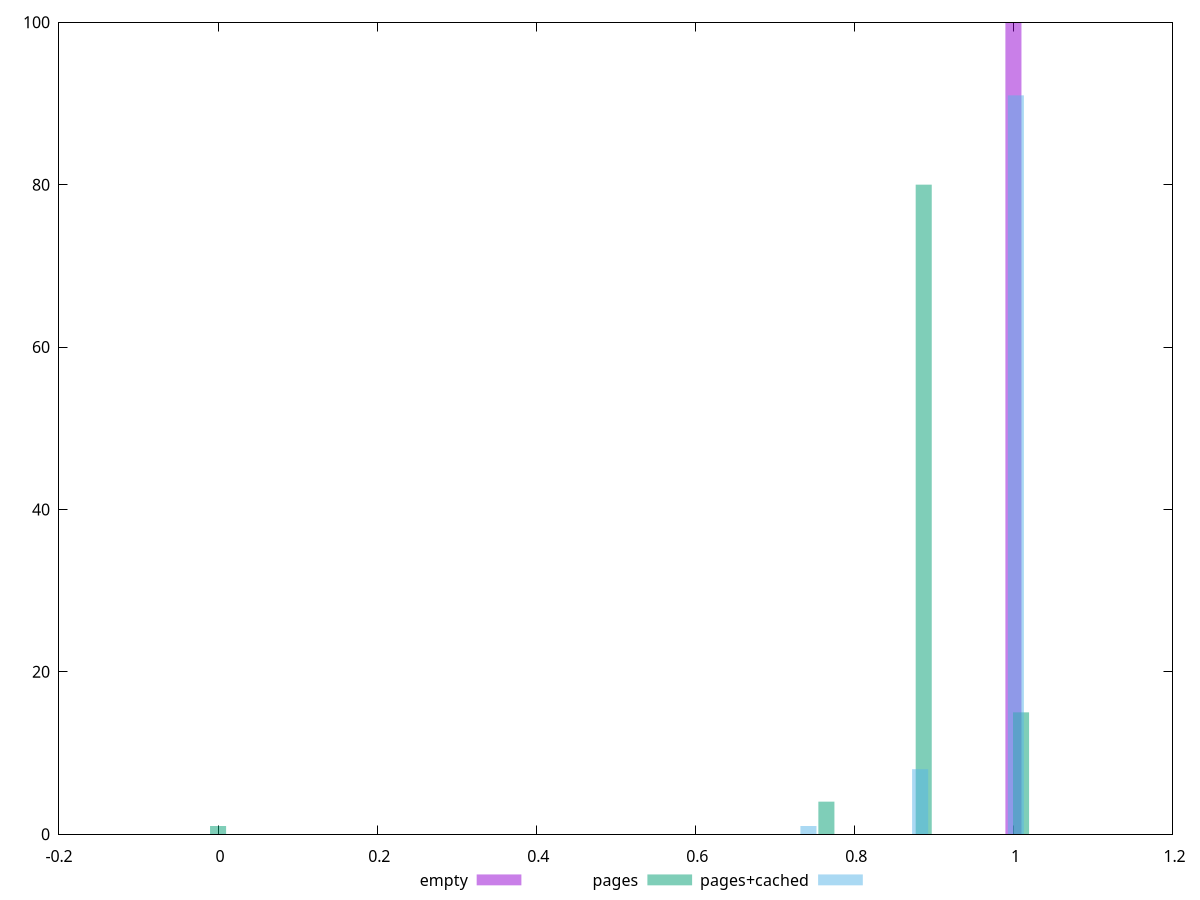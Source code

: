 $_empty <<EOF
1 100
EOF
$_pages <<EOF
1.0095729228134789 15
0.887200447320936 80
0.764827971828393 4
0 1
EOF
$_pagesCached <<EOF
0.74226623622583 1
0.882694983619906 8
1.0030624813862568 91
EOF
set key outside below
set terminal pngcairo
set output "report_00005_2020-11-02T22-26-11.212Z/unused-css-rules/unused-css-rules_empty_pages_pages+cached+hist.png"
set boxwidth 0.020191458456269577
set style fill transparent solid 0.5 noborder
set yrange [0:100]
plot $_empty title "empty" with boxes ,$_pages title "pages" with boxes ,$_pagesCached title "pages+cached" with boxes ,